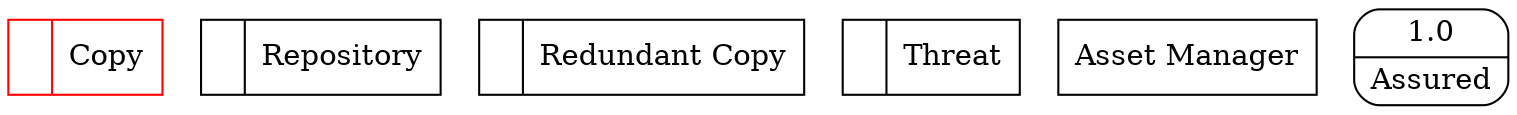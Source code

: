 digraph dfd2{ 
node[shape=record]
200 [label="<f0>  |<f1> Copy " color=red];
201 [label="<f0>  |<f1> Repository " ];
202 [label="<f0>  |<f1> Redundant Copy " ];
203 [label="<f0>  |<f1> Threat " ];
204 [label="Asset Manager" shape=box];
205 [label="{<f0> 1.0|<f1> Assured }" shape=Mrecord];
}